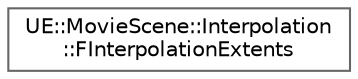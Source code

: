 digraph "Graphical Class Hierarchy"
{
 // INTERACTIVE_SVG=YES
 // LATEX_PDF_SIZE
  bgcolor="transparent";
  edge [fontname=Helvetica,fontsize=10,labelfontname=Helvetica,labelfontsize=10];
  node [fontname=Helvetica,fontsize=10,shape=box,height=0.2,width=0.4];
  rankdir="LR";
  Node0 [id="Node000000",label="UE::MovieScene::Interpolation\l::FInterpolationExtents",height=0.2,width=0.4,color="grey40", fillcolor="white", style="filled",URL="$de/d9c/structUE_1_1MovieScene_1_1Interpolation_1_1FInterpolationExtents.html",tooltip="Structure that represents the extents of a curve in y."];
}

